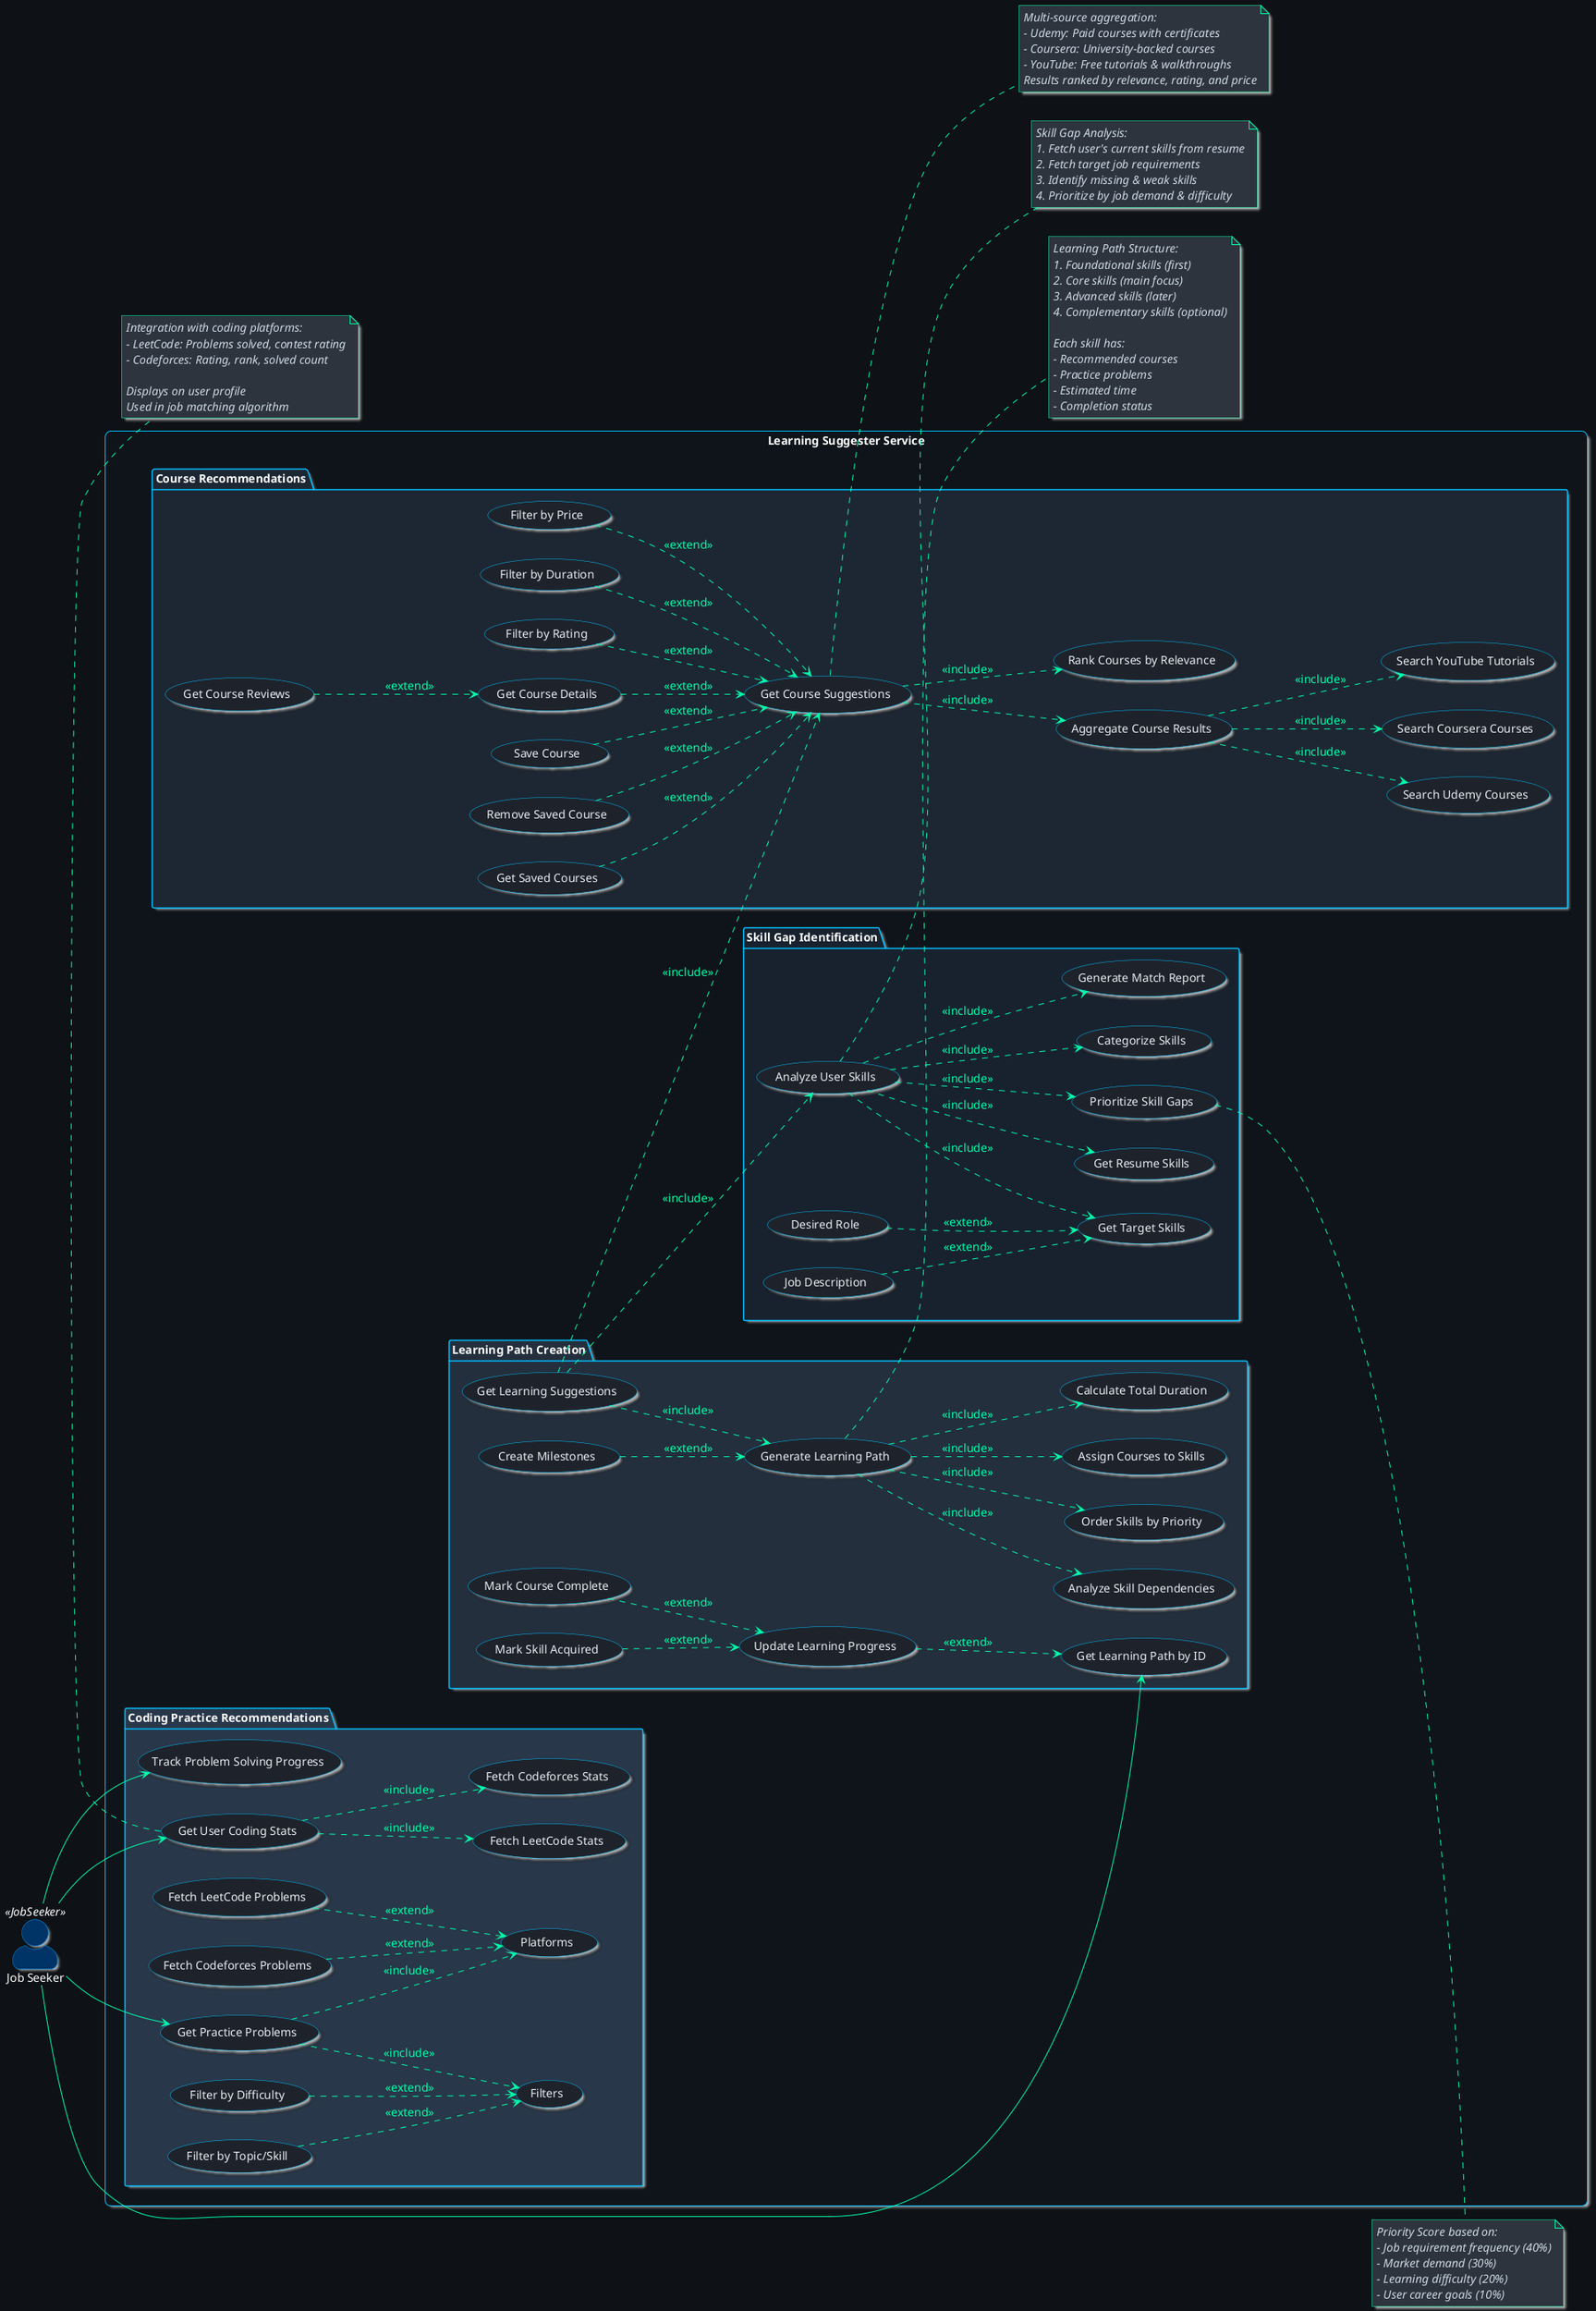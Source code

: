 @startuml Learning Suggester Service
left to right direction
skinparam actorStyle awesome

' 🌙 ====== Global Dark Theme ======
skinparam backgroundColor #0e1116
skinparam defaultFontName "Segoe UI"
skinparam defaultFontSize 14
skinparam shadowing true

' ====== Use Case Styling ======
skinparam usecase {
  BackgroundColor #1e232b
  BorderColor #00bfff
  ArrowColor #ffffff
  FontColor #e6edf3
  FontStyle plain
}

' ====== Package Styling ======
skinparam package {
  BackgroundColor #141820
  BorderColor #00bfff
  FontColor #ffffff
  FontStyle bold
}

' ====== Rectangle (System Boundary) ======
skinparam rectangle {
  BackgroundColor #0f141a
  BorderColor #00bfff
  RoundCorner 15
  FontColor #ffffff
  FontStyle bold
}

' ====== Note Styling ======
skinparam note {
  BackgroundColor #2d343e
  BorderColor #00ffaa
  FontColor #cdd9e5
  FontStyle italic
}

' ====== Actor Colors ======
skinparam actor {
  FontColor #ffffff
  BorderColor #00bfff
  BackgroundColor #1a2432
  FontSize 14
}

skinparam actor<<JobSeeker>> {
  BackgroundColor #003366
  BorderColor #0099ff
}
skinparam actor<<s>> {
  BackgroundColor #4d4d00
  BorderColor #ffff00
}
skinparam actor<<ext>> {
  BackgroundColor #660066
  BorderColor #cc00cc
}

' ====== Relationship Colors ======
skinparam Arrow {
  Color #00ffaa
  FontColor #00ffaa
}
skinparam Arrow<<include>> {
  Color #0099ff
  FontColor #0099ff
  LineStyle dotted
}
skinparam Arrow<<extend>> {
  Color #ff9900
  FontColor #ff9900
  LineStyle dashed
}

' ====== Actors ======
actor "Job Seeker" as JS <<JobSeeker>>

rectangle "Learning Suggester Service" {
    
    ' ========== Skill Gap Analysis ==========
    package "Skill Gap Identification" #18222f {
        usecase "Analyze User Skills" as UC1
        usecase "Get Resume Skills" as UC1a
        usecase "Get Target Skills" as UC1b
        usecase "Desired Role" as UC1c
        usecase "Job Description" as UC1f
        usecase "Prioritize Skill Gaps" as UC1d
        usecase "Categorize Skills" as UC1e
        usecase "Generate Match Report" as UC3a
    }
    
    ' ========== Course Recommendations ==========
    package "Course Recommendations" #1d2733 {
        usecase "Get Course Suggestions" as UC4
        usecase "Search Udemy Courses" as UC4a
        usecase "Search Coursera Courses" as UC4b
        usecase "Search YouTube Tutorials" as UC4c
        usecase "Aggregate Course Results" as UC4d
        usecase "Rank Courses by Relevance" as UC4e
        usecase "Filter by Price" as UC4f
        usecase "Filter by Duration" as UC4g
        usecase "Filter by Rating" as UC4h
        usecase "Get Course Details" as UC5
        usecase "Get Course Reviews" as UC6
        usecase "Save Course" as UC7
        usecase "Remove Saved Course" as UC8
        usecase "Get Saved Courses" as UC9
    }
    
    ' ========== Learning Path Generation ==========
    package "Learning Path Creation" #232f3d {
        usecase "Get Learning Suggestions" as UC10f
        usecase "Generate Learning Path" as UC10
        usecase "Analyze Skill Dependencies" as UC10a
        usecase "Order Skills by Priority" as UC10b
        usecase "Assign Courses to Skills" as UC10c
        usecase "Calculate Total Duration" as UC10d
        usecase "Create Milestones" as UC10e
        usecase "Get Learning Path by ID" as UC11
        usecase "Update Learning Progress" as UC12
        usecase "Mark Course Complete" as UC12a
        usecase "Mark Skill Acquired" as UC12b
    }
    
    ' ========== Coding Practice Integration ==========
    package "Coding Practice Recommendations" #283749 {
        usecase "Get Practice Problems" as UC14
        usecase "Platforms" as UC14e
        usecase "Fetch LeetCode Problems" as UC14a
        usecase "Fetch Codeforces Problems" as UC14b
        usecase "Filter by Difficulty" as UC14c
        usecase "Filter by Topic/Skill" as UC14d
        usecase "Filters" as UC14f
        usecase "Get User Coding Stats" as UC15
        usecase "Fetch LeetCode Stats" as UC15a
        usecase "Fetch Codeforces Stats" as UC15b
        usecase "Track Problem Solving Progress" as UC16
    }
}

' ========== Job Seeker Associations ==========
JS --> UC11
JS --> UC14
JS --> UC15
JS --> UC16

' ========== Include Relationships ==========
UC1 ..> UC1a : <<include>>
UC1 ..> UC1b : <<include>>
UC1 ..> UC1d : <<include>>
UC1 ..> UC1e : <<include>>
UC1 ..> UC3a : <<include>>
UC4d ..> UC4a : <<include>>
UC4d ..> UC4b : <<include>>
UC4d ..> UC4c : <<include>>
UC4 ..> UC4d : <<include>>
UC4 ..> UC4e : <<include>>
UC10 ..> UC10a : <<include>>
UC10 ..> UC10b : <<include>>
UC10 ..> UC10c : <<include>>
UC10 ..> UC10d : <<include>>
UC10f ..> UC4 : <<include>>
UC10f ..> UC1 : <<include>>
UC10f ..> UC10 : <<include>>
UC14 ..> UC14e : <<include>>
UC14 ..> UC14f : <<include>>
UC15 ..> UC15a : <<include>>
UC15 ..> UC15b : <<include>>

' ========== Extend Relationships ==========
UC1c ..> UC1b : <<extend>>
UC1f ..> UC1b : <<extend>>
UC4f ..> UC4 : <<extend>>
UC4g ..> UC4 : <<extend>>
UC4h ..> UC4 : <<extend>>
UC5 ..> UC4 : <<extend>>
UC6 ..> UC5 : <<extend>>
UC7 ..> UC4 : <<extend>>
UC8 ..> UC4 : <<extend>>
UC9 ..> UC4 : <<extend>>
UC10e ..> UC10 : <<extend>>
UC12 ..> UC11 : <<extend>>
UC12b ..> UC12 : <<extend>>
UC12a ..> UC12 : <<extend>>
UC14a ..> UC14e: <<extend>>
UC14b ..> UC14e: <<extend>>
UC14c ..> UC14f: <<extend>>
UC14d ..> UC14f : <<extend>>

' ====== Notes ======
note right of UC1
  Skill Gap Analysis:
  1. Fetch user's current skills from resume
  2. Fetch target job requirements
  3. Identify missing & weak skills
  4. Prioritize by job demand & difficulty
end note

note right of UC1d
  Priority Score based on:
  - Job requirement frequency (40%)
  - Market demand (30%)
  - Learning difficulty (20%)
  - User career goals (10%)
end note

note right of UC4
  Multi-source aggregation:
  - Udemy: Paid courses with certificates
  - Coursera: University-backed courses
  - YouTube: Free tutorials & walkthroughs
  Results ranked by relevance, rating, and price
end note

note right of UC10
  Learning Path Structure:
  1. Foundational skills (first)
  2. Core skills (main focus)
  3. Advanced skills (later)
  4. Complementary skills (optional)
  
  Each skill has:
  - Recommended courses
  - Practice problems
  - Estimated time
  - Completion status
end note

note bottom of UC15
  Integration with coding platforms:
  - LeetCode: Problems solved, contest rating
  - Codeforces: Rating, rank, solved count
  
  Displays on user profile
  Used in job matching algorithm
end note

@enduml